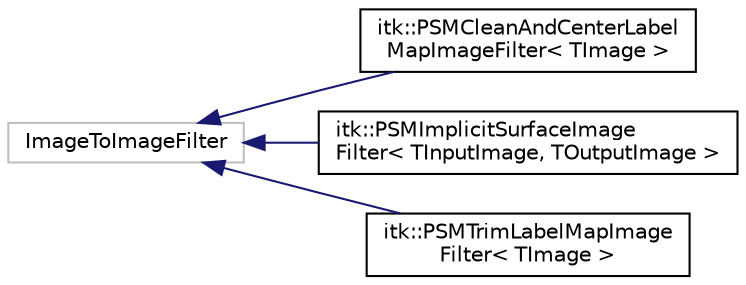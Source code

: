 digraph "Graphical Class Hierarchy"
{
  edge [fontname="Helvetica",fontsize="10",labelfontname="Helvetica",labelfontsize="10"];
  node [fontname="Helvetica",fontsize="10",shape=record];
  rankdir="LR";
  Node1 [label="ImageToImageFilter",height=0.2,width=0.4,color="grey75", fillcolor="white", style="filled"];
  Node1 -> Node2 [dir="back",color="midnightblue",fontsize="10",style="solid",fontname="Helvetica"];
  Node2 [label="itk::PSMCleanAndCenterLabel\lMapImageFilter\< TImage \>",height=0.2,width=0.4,color="black", fillcolor="white", style="filled",URL="$classitk_1_1_p_s_m_clean_and_center_label_map_image_filter.html",tooltip="Process an input segmentation to produce an isotropically spaced version with holes filled and center..."];
  Node1 -> Node3 [dir="back",color="midnightblue",fontsize="10",style="solid",fontname="Helvetica"];
  Node3 [label="itk::PSMImplicitSurfaceImage\lFilter\< TInputImage, TOutputImage \>",height=0.2,width=0.4,color="black", fillcolor="white", style="filled",URL="$classitk_1_1_p_s_m_implicit_surface_image_filter.html",tooltip="This filter generates an antialiased and smoothed signed distance transform from the input label map ..."];
  Node1 -> Node4 [dir="back",color="midnightblue",fontsize="10",style="solid",fontname="Helvetica"];
  Node4 [label="itk::PSMTrimLabelMapImage\lFilter\< TImage \>",height=0.2,width=0.4,color="black", fillcolor="white", style="filled",URL="$classitk_1_1_p_s_m_trim_label_map_image_filter.html",tooltip="Process an input segmentation to produce an automatically cropped version with holes filled and cente..."];
}
